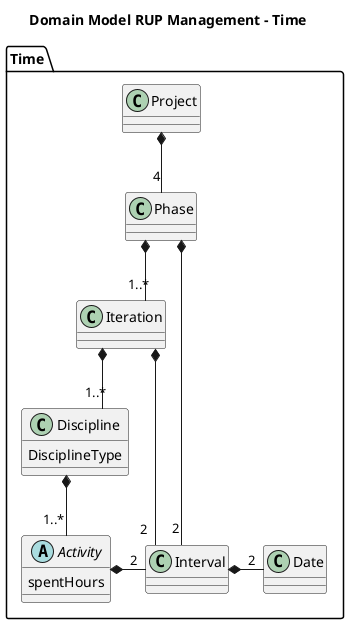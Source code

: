 @startuml
top to bottom direction
title Domain Model RUP Management - Time
skinparam Linetype ortho

Class Time.Project
Class Time.Phase
Class Time.Iteration
Class Time.Discipline {
DisciplineType
}
Abstract Class Time.Activity {
 spentHours
}

Time.Project *-- "4" Time.Phase
Time.Phase *-- "1..*" Time.Iteration
Time.Iteration *-- "1..*" Time.Discipline
Time.Discipline *-- "1..*" Time.Activity

Time.Phase *-- "2" Time.Interval
Time.Iteration *-- "2" Time.Interval
Time.Activity *- "2" Time.Interval

Time.Interval *- "2" Time.Date
@enduml
